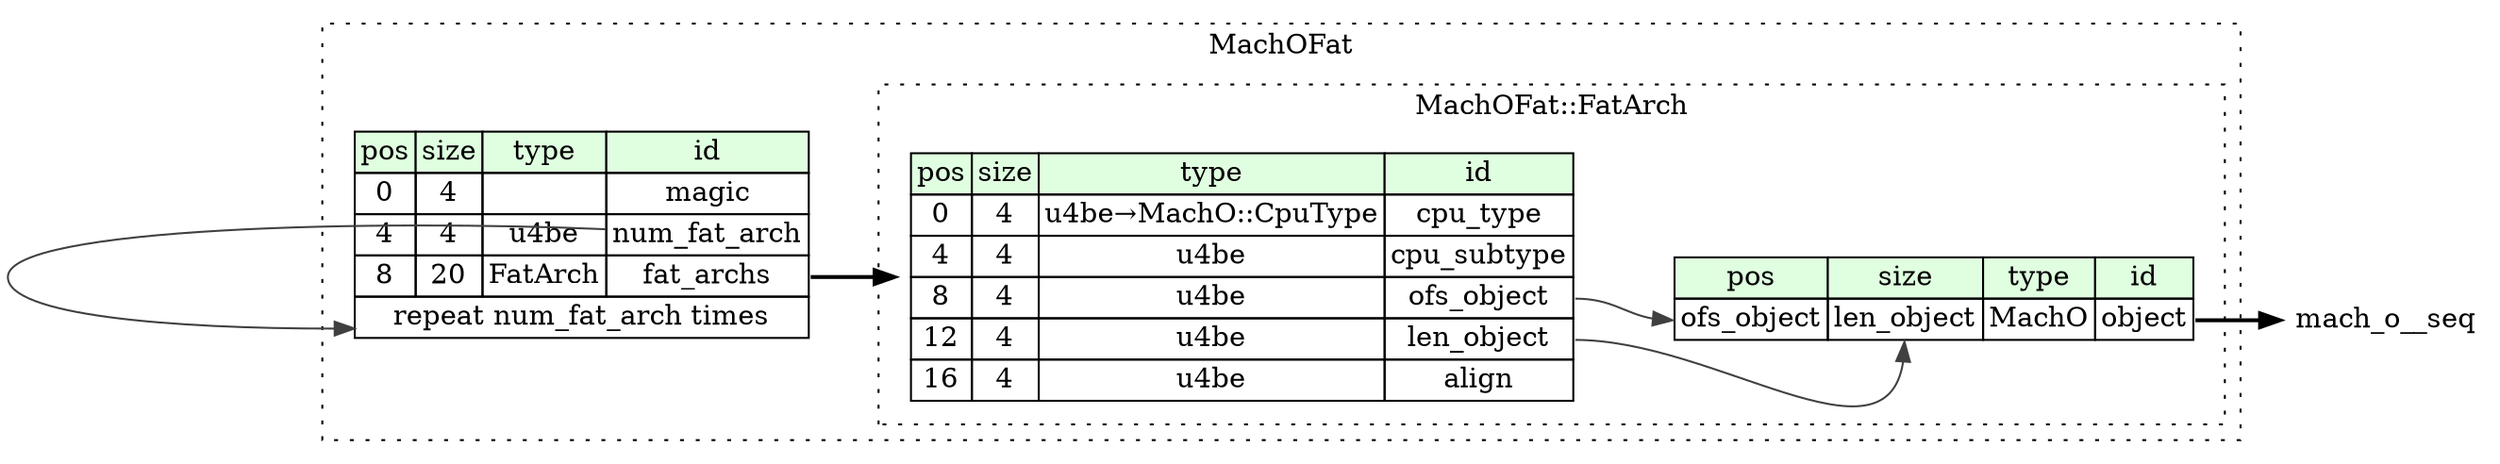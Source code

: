 digraph {
	rankdir=LR;
	node [shape=plaintext];
	subgraph cluster__mach_o_fat {
		label="MachOFat";
		graph[style=dotted];

		mach_o_fat__seq [label=<<TABLE BORDER="0" CELLBORDER="1" CELLSPACING="0">
			<TR><TD BGCOLOR="#E0FFE0">pos</TD><TD BGCOLOR="#E0FFE0">size</TD><TD BGCOLOR="#E0FFE0">type</TD><TD BGCOLOR="#E0FFE0">id</TD></TR>
			<TR><TD PORT="magic_pos">0</TD><TD PORT="magic_size">4</TD><TD></TD><TD PORT="magic_type">magic</TD></TR>
			<TR><TD PORT="num_fat_arch_pos">4</TD><TD PORT="num_fat_arch_size">4</TD><TD>u4be</TD><TD PORT="num_fat_arch_type">num_fat_arch</TD></TR>
			<TR><TD PORT="fat_archs_pos">8</TD><TD PORT="fat_archs_size">20</TD><TD>FatArch</TD><TD PORT="fat_archs_type">fat_archs</TD></TR>
			<TR><TD COLSPAN="4" PORT="fat_archs__repeat">repeat num_fat_arch times</TD></TR>
		</TABLE>>];
		subgraph cluster__fat_arch {
			label="MachOFat::FatArch";
			graph[style=dotted];

			fat_arch__seq [label=<<TABLE BORDER="0" CELLBORDER="1" CELLSPACING="0">
				<TR><TD BGCOLOR="#E0FFE0">pos</TD><TD BGCOLOR="#E0FFE0">size</TD><TD BGCOLOR="#E0FFE0">type</TD><TD BGCOLOR="#E0FFE0">id</TD></TR>
				<TR><TD PORT="cpu_type_pos">0</TD><TD PORT="cpu_type_size">4</TD><TD>u4be→MachO::CpuType</TD><TD PORT="cpu_type_type">cpu_type</TD></TR>
				<TR><TD PORT="cpu_subtype_pos">4</TD><TD PORT="cpu_subtype_size">4</TD><TD>u4be</TD><TD PORT="cpu_subtype_type">cpu_subtype</TD></TR>
				<TR><TD PORT="ofs_object_pos">8</TD><TD PORT="ofs_object_size">4</TD><TD>u4be</TD><TD PORT="ofs_object_type">ofs_object</TD></TR>
				<TR><TD PORT="len_object_pos">12</TD><TD PORT="len_object_size">4</TD><TD>u4be</TD><TD PORT="len_object_type">len_object</TD></TR>
				<TR><TD PORT="align_pos">16</TD><TD PORT="align_size">4</TD><TD>u4be</TD><TD PORT="align_type">align</TD></TR>
			</TABLE>>];
			fat_arch__inst__object [label=<<TABLE BORDER="0" CELLBORDER="1" CELLSPACING="0">
				<TR><TD BGCOLOR="#E0FFE0">pos</TD><TD BGCOLOR="#E0FFE0">size</TD><TD BGCOLOR="#E0FFE0">type</TD><TD BGCOLOR="#E0FFE0">id</TD></TR>
				<TR><TD PORT="object_pos">ofs_object</TD><TD PORT="object_size">len_object</TD><TD>MachO</TD><TD PORT="object_type">object</TD></TR>
			</TABLE>>];
		}
	}
	mach_o_fat__seq:fat_archs_type -> fat_arch__seq [style=bold];
	mach_o_fat__seq:num_fat_arch_type -> mach_o_fat__seq:fat_archs__repeat [color="#404040"];
	fat_arch__seq:ofs_object_type -> fat_arch__inst__object:object_pos [color="#404040"];
	fat_arch__seq:len_object_type -> fat_arch__inst__object:object_size [color="#404040"];
	fat_arch__inst__object:object_type -> mach_o__seq [style=bold];
}
